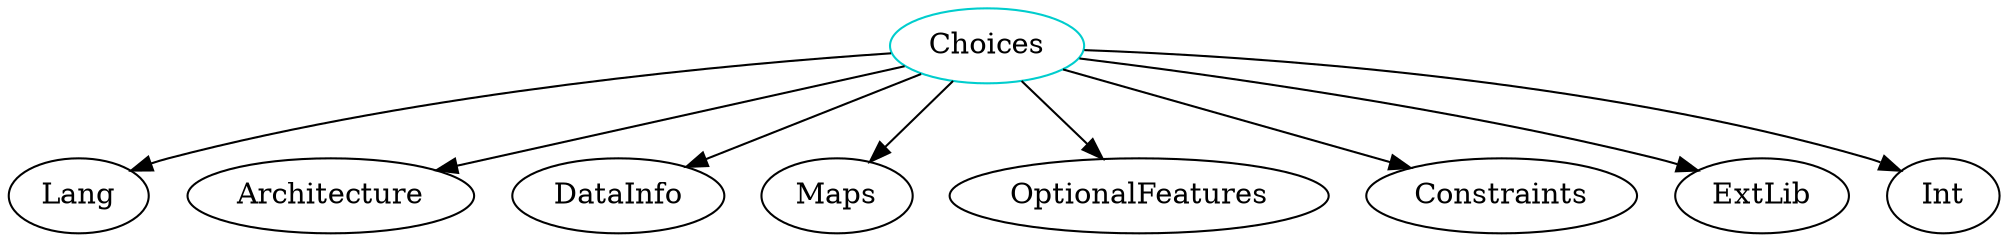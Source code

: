 digraph choices{
Choices	[shape=oval, color=cyan3, label="Choices"];
Choices -> Lang;
Choices -> Architecture;
Choices -> DataInfo;
Choices -> Maps;
Choices -> OptionalFeatures;
Choices -> Constraints;
Choices -> ExtLib;
Choices -> Int;
}
